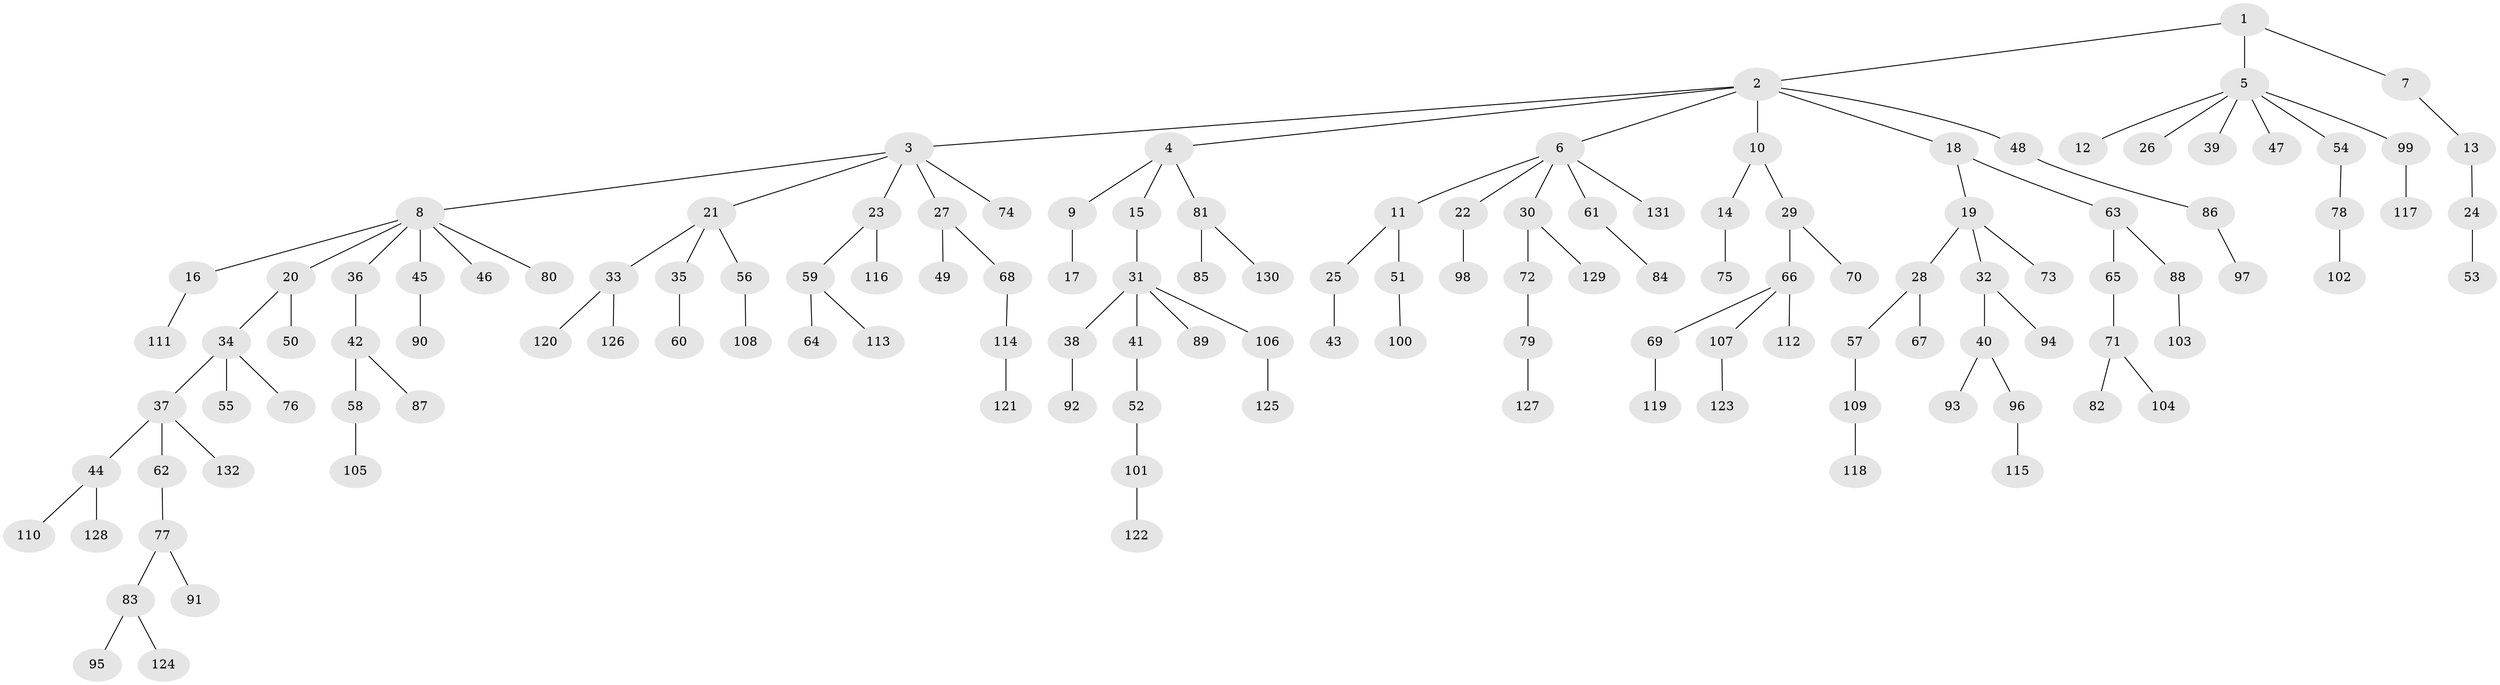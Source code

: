 // coarse degree distribution, {8: 0.010869565217391304, 6: 0.021739130434782608, 4: 0.03260869565217391, 7: 0.010869565217391304, 2: 0.30434782608695654, 5: 0.010869565217391304, 3: 0.14130434782608695, 1: 0.4673913043478261}
// Generated by graph-tools (version 1.1) at 2025/19/03/04/25 18:19:19]
// undirected, 132 vertices, 131 edges
graph export_dot {
graph [start="1"]
  node [color=gray90,style=filled];
  1;
  2;
  3;
  4;
  5;
  6;
  7;
  8;
  9;
  10;
  11;
  12;
  13;
  14;
  15;
  16;
  17;
  18;
  19;
  20;
  21;
  22;
  23;
  24;
  25;
  26;
  27;
  28;
  29;
  30;
  31;
  32;
  33;
  34;
  35;
  36;
  37;
  38;
  39;
  40;
  41;
  42;
  43;
  44;
  45;
  46;
  47;
  48;
  49;
  50;
  51;
  52;
  53;
  54;
  55;
  56;
  57;
  58;
  59;
  60;
  61;
  62;
  63;
  64;
  65;
  66;
  67;
  68;
  69;
  70;
  71;
  72;
  73;
  74;
  75;
  76;
  77;
  78;
  79;
  80;
  81;
  82;
  83;
  84;
  85;
  86;
  87;
  88;
  89;
  90;
  91;
  92;
  93;
  94;
  95;
  96;
  97;
  98;
  99;
  100;
  101;
  102;
  103;
  104;
  105;
  106;
  107;
  108;
  109;
  110;
  111;
  112;
  113;
  114;
  115;
  116;
  117;
  118;
  119;
  120;
  121;
  122;
  123;
  124;
  125;
  126;
  127;
  128;
  129;
  130;
  131;
  132;
  1 -- 2;
  1 -- 5;
  1 -- 7;
  2 -- 3;
  2 -- 4;
  2 -- 6;
  2 -- 10;
  2 -- 18;
  2 -- 48;
  3 -- 8;
  3 -- 21;
  3 -- 23;
  3 -- 27;
  3 -- 74;
  4 -- 9;
  4 -- 15;
  4 -- 81;
  5 -- 12;
  5 -- 26;
  5 -- 39;
  5 -- 47;
  5 -- 54;
  5 -- 99;
  6 -- 11;
  6 -- 22;
  6 -- 30;
  6 -- 61;
  6 -- 131;
  7 -- 13;
  8 -- 16;
  8 -- 20;
  8 -- 36;
  8 -- 45;
  8 -- 46;
  8 -- 80;
  9 -- 17;
  10 -- 14;
  10 -- 29;
  11 -- 25;
  11 -- 51;
  13 -- 24;
  14 -- 75;
  15 -- 31;
  16 -- 111;
  18 -- 19;
  18 -- 63;
  19 -- 28;
  19 -- 32;
  19 -- 73;
  20 -- 34;
  20 -- 50;
  21 -- 33;
  21 -- 35;
  21 -- 56;
  22 -- 98;
  23 -- 59;
  23 -- 116;
  24 -- 53;
  25 -- 43;
  27 -- 49;
  27 -- 68;
  28 -- 57;
  28 -- 67;
  29 -- 66;
  29 -- 70;
  30 -- 72;
  30 -- 129;
  31 -- 38;
  31 -- 41;
  31 -- 89;
  31 -- 106;
  32 -- 40;
  32 -- 94;
  33 -- 120;
  33 -- 126;
  34 -- 37;
  34 -- 55;
  34 -- 76;
  35 -- 60;
  36 -- 42;
  37 -- 44;
  37 -- 62;
  37 -- 132;
  38 -- 92;
  40 -- 93;
  40 -- 96;
  41 -- 52;
  42 -- 58;
  42 -- 87;
  44 -- 110;
  44 -- 128;
  45 -- 90;
  48 -- 86;
  51 -- 100;
  52 -- 101;
  54 -- 78;
  56 -- 108;
  57 -- 109;
  58 -- 105;
  59 -- 64;
  59 -- 113;
  61 -- 84;
  62 -- 77;
  63 -- 65;
  63 -- 88;
  65 -- 71;
  66 -- 69;
  66 -- 107;
  66 -- 112;
  68 -- 114;
  69 -- 119;
  71 -- 82;
  71 -- 104;
  72 -- 79;
  77 -- 83;
  77 -- 91;
  78 -- 102;
  79 -- 127;
  81 -- 85;
  81 -- 130;
  83 -- 95;
  83 -- 124;
  86 -- 97;
  88 -- 103;
  96 -- 115;
  99 -- 117;
  101 -- 122;
  106 -- 125;
  107 -- 123;
  109 -- 118;
  114 -- 121;
}
